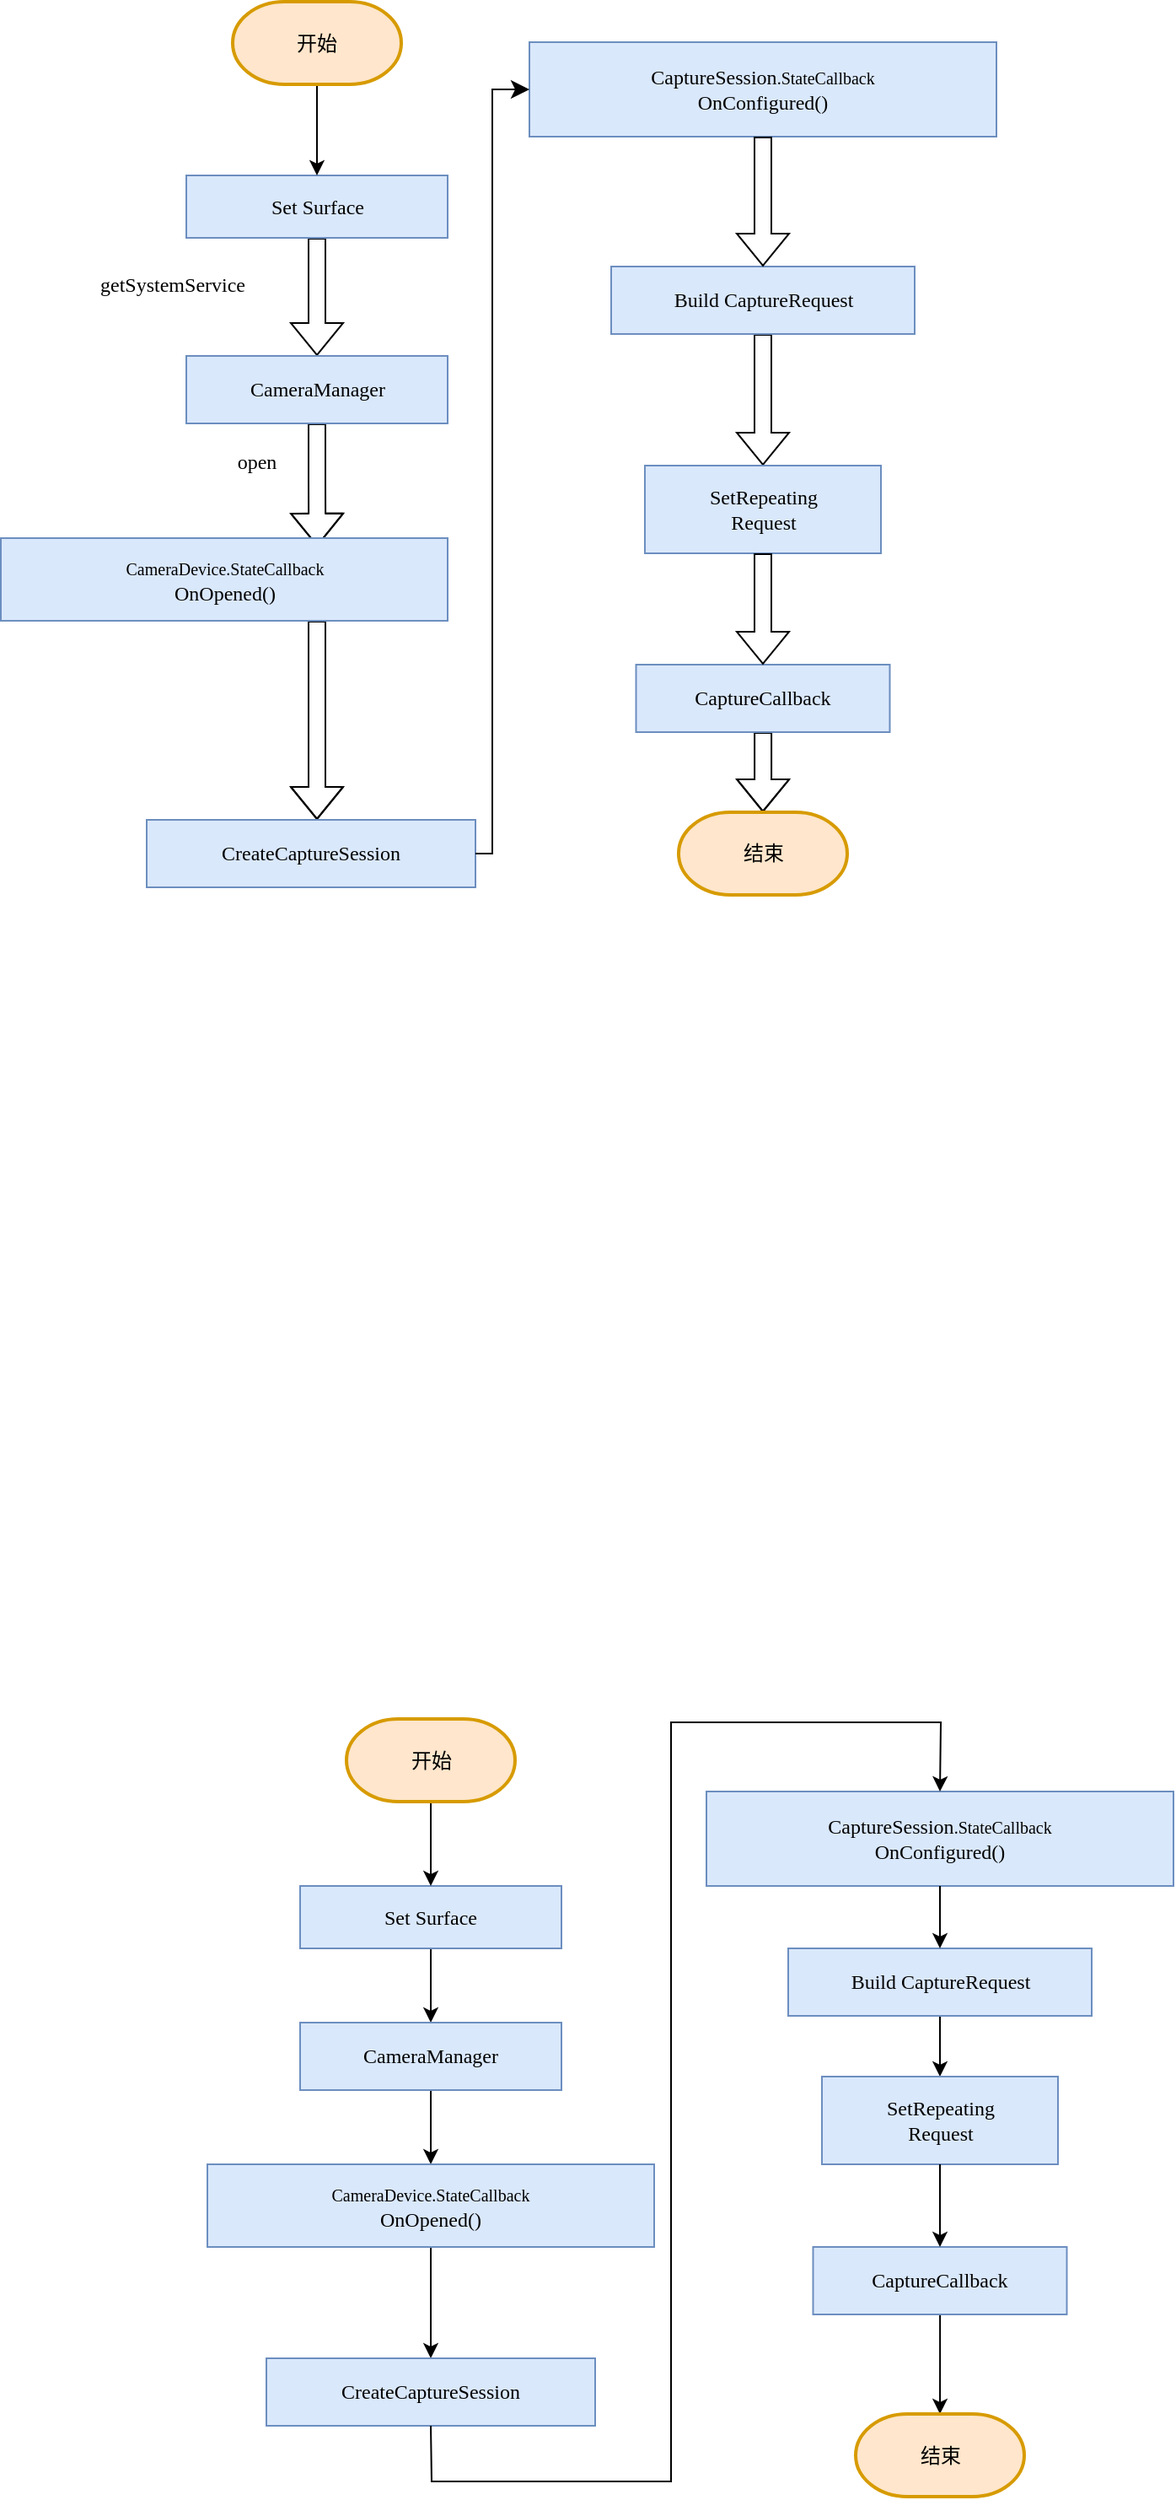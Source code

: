 <mxfile version="21.3.4" type="github">
  <diagram name="第 1 页" id="6-GciFRwSKA-PsZMYHV3">
    <mxGraphModel dx="1311" dy="74" grid="0" gridSize="10" guides="1" tooltips="1" connect="1" arrows="1" fold="1" page="0" pageScale="1" pageWidth="827" pageHeight="1169" math="0" shadow="0">
      <root>
        <mxCell id="0" />
        <mxCell id="1" parent="0" />
        <mxCell id="O8v1P4nGRKo8pIatumZE-4" value="" style="edgeStyle=orthogonalEdgeStyle;rounded=0;orthogonalLoop=1;jettySize=auto;html=1;shape=flexArrow;fontFamily=Lucida Console;exitX=0.5;exitY=1;exitDx=0;exitDy=0;" parent="1" source="7dNYX3P94OAqA5TKhD5H-6" target="O8v1P4nGRKo8pIatumZE-3" edge="1">
          <mxGeometry relative="1" as="geometry">
            <mxPoint x="150" y="610" as="sourcePoint" />
          </mxGeometry>
        </mxCell>
        <mxCell id="O8v1P4nGRKo8pIatumZE-6" value="" style="edgeStyle=orthogonalEdgeStyle;rounded=0;orthogonalLoop=1;jettySize=auto;html=1;shape=flexArrow;fontFamily=Lucida Console;entryX=0.708;entryY=0.1;entryDx=0;entryDy=0;entryPerimeter=0;" parent="1" source="O8v1P4nGRKo8pIatumZE-3" target="O8v1P4nGRKo8pIatumZE-5" edge="1">
          <mxGeometry relative="1" as="geometry" />
        </mxCell>
        <mxCell id="O8v1P4nGRKo8pIatumZE-3" value="CameraManager" style="whiteSpace=wrap;html=1;fillColor=#dae8fc;strokeColor=#6c8ebf;fontFamily=Lucida Console;" parent="1" vertex="1">
          <mxGeometry x="72.5" y="690" width="155" height="40" as="geometry" />
        </mxCell>
        <mxCell id="O8v1P4nGRKo8pIatumZE-8" value="" style="edgeStyle=orthogonalEdgeStyle;rounded=0;orthogonalLoop=1;jettySize=auto;html=1;shape=flexArrow;fontFamily=Lucida Console;" parent="1" source="O8v1P4nGRKo8pIatumZE-5" target="O8v1P4nGRKo8pIatumZE-7" edge="1">
          <mxGeometry relative="1" as="geometry">
            <Array as="points">
              <mxPoint x="150" y="921" />
              <mxPoint x="150" y="921" />
            </Array>
          </mxGeometry>
        </mxCell>
        <mxCell id="O8v1P4nGRKo8pIatumZE-5" value="&lt;font size=&quot;1&quot;&gt;CameraDevice.StateCallback&lt;/font&gt;&lt;br&gt;OnOpened()" style="whiteSpace=wrap;html=1;fillColor=#dae8fc;strokeColor=#6c8ebf;fontFamily=Lucida Console;" parent="1" vertex="1">
          <mxGeometry x="-37.5" y="798" width="265" height="49" as="geometry" />
        </mxCell>
        <mxCell id="O8v1P4nGRKo8pIatumZE-7" value="CreateCaptureSession" style="whiteSpace=wrap;html=1;fillColor=#dae8fc;strokeColor=#6c8ebf;fontFamily=Lucida Console;" parent="1" vertex="1">
          <mxGeometry x="49" y="965" width="195" height="40" as="geometry" />
        </mxCell>
        <mxCell id="O8v1P4nGRKo8pIatumZE-14" value="" style="edgeStyle=orthogonalEdgeStyle;rounded=0;orthogonalLoop=1;jettySize=auto;html=1;shape=flexArrow;fontFamily=Lucida Console;entryX=0.5;entryY=0;entryDx=0;entryDy=0;" parent="1" source="O8v1P4nGRKo8pIatumZE-12" target="7dNYX3P94OAqA5TKhD5H-19" edge="1">
          <mxGeometry relative="1" as="geometry">
            <mxPoint x="427" y="740" as="targetPoint" />
          </mxGeometry>
        </mxCell>
        <mxCell id="O8v1P4nGRKo8pIatumZE-12" value="Build CaptureRequest" style="whiteSpace=wrap;html=1;fillColor=#dae8fc;strokeColor=#6c8ebf;fontFamily=Lucida Console;" parent="1" vertex="1">
          <mxGeometry x="324.5" y="637" width="180" height="40" as="geometry" />
        </mxCell>
        <mxCell id="O8v1P4nGRKo8pIatumZE-16" value="" style="edgeStyle=orthogonalEdgeStyle;rounded=0;orthogonalLoop=1;jettySize=auto;html=1;shape=flexArrow;fontFamily=Lucida Console;entryX=0.5;entryY=0;entryDx=0;entryDy=0;entryPerimeter=0;" parent="1" source="O8v1P4nGRKo8pIatumZE-13" target="c8_vemwP64aUmH5wBDxq-2" edge="1">
          <mxGeometry relative="1" as="geometry">
            <mxPoint x="414.5" y="960" as="targetPoint" />
          </mxGeometry>
        </mxCell>
        <mxCell id="O8v1P4nGRKo8pIatumZE-13" value="CaptureCallback" style="whiteSpace=wrap;html=1;fillColor=#dae8fc;strokeColor=#6c8ebf;fontFamily=Lucida Console;" parent="1" vertex="1">
          <mxGeometry x="339.25" y="873" width="150.5" height="40" as="geometry" />
        </mxCell>
        <mxCell id="O8v1P4nGRKo8pIatumZE-17" value="getSystemService" style="text;html=1;align=center;verticalAlign=middle;resizable=0;points=[];autosize=1;strokeColor=none;fillColor=none;fontFamily=Lucida Console;labelBorderColor=none;" parent="1" vertex="1">
          <mxGeometry x="-22" y="632" width="172" height="31" as="geometry" />
        </mxCell>
        <mxCell id="O8v1P4nGRKo8pIatumZE-18" value="open" style="text;html=1;align=center;verticalAlign=middle;resizable=0;points=[];autosize=1;strokeColor=none;fillColor=none;fontFamily=Lucida Console;labelBorderColor=none;" parent="1" vertex="1">
          <mxGeometry x="85" y="737" width="57" height="31" as="geometry" />
        </mxCell>
        <mxCell id="7dNYX3P94OAqA5TKhD5H-6" value="Set Surface" style="whiteSpace=wrap;html=1;fillColor=#dae8fc;strokeColor=#6c8ebf;fontFamily=Lucida Console;" parent="1" vertex="1">
          <mxGeometry x="72.5" y="583" width="155" height="37" as="geometry" />
        </mxCell>
        <mxCell id="7dNYX3P94OAqA5TKhD5H-9" value="" style="edgeStyle=orthogonalEdgeStyle;rounded=0;orthogonalLoop=1;jettySize=auto;html=1;fontFamily=Lucida Console;entryX=0.5;entryY=0;entryDx=0;entryDy=0;" parent="1" source="c8_vemwP64aUmH5wBDxq-1" target="7dNYX3P94OAqA5TKhD5H-6" edge="1">
          <mxGeometry relative="1" as="geometry">
            <mxPoint x="150" y="535" as="sourcePoint" />
            <mxPoint x="149" y="562" as="targetPoint" />
          </mxGeometry>
        </mxCell>
        <mxCell id="7dNYX3P94OAqA5TKhD5H-12" value="CaptureSession&lt;font size=&quot;1&quot;&gt;.StateCallback&lt;/font&gt;&lt;br&gt;OnConfigured()" style="whiteSpace=wrap;html=1;fillColor=#dae8fc;strokeColor=#6c8ebf;fontFamily=Lucida Console;" parent="1" vertex="1">
          <mxGeometry x="276" y="504" width="277" height="56" as="geometry" />
        </mxCell>
        <mxCell id="7dNYX3P94OAqA5TKhD5H-17" value="" style="edgeStyle=elbowEdgeStyle;elbow=horizontal;endArrow=classic;html=1;curved=0;rounded=0;endSize=8;startSize=8;exitX=1;exitY=0.5;exitDx=0;exitDy=0;entryX=0;entryY=0.5;entryDx=0;entryDy=0;" parent="1" source="O8v1P4nGRKo8pIatumZE-7" target="7dNYX3P94OAqA5TKhD5H-12" edge="1">
          <mxGeometry width="50" height="50" relative="1" as="geometry">
            <mxPoint x="268" y="720" as="sourcePoint" />
            <mxPoint x="313" y="500" as="targetPoint" />
            <Array as="points">
              <mxPoint x="254" y="759" />
            </Array>
          </mxGeometry>
        </mxCell>
        <mxCell id="7dNYX3P94OAqA5TKhD5H-18" value="" style="edgeStyle=orthogonalEdgeStyle;rounded=0;orthogonalLoop=1;jettySize=auto;html=1;shape=flexArrow;fontFamily=Lucida Console;exitX=0.5;exitY=1;exitDx=0;exitDy=0;entryX=0.5;entryY=0;entryDx=0;entryDy=0;" parent="1" source="7dNYX3P94OAqA5TKhD5H-12" target="O8v1P4nGRKo8pIatumZE-12" edge="1">
          <mxGeometry relative="1" as="geometry">
            <mxPoint x="466" y="579" as="sourcePoint" />
            <mxPoint x="466" y="629" as="targetPoint" />
          </mxGeometry>
        </mxCell>
        <mxCell id="7dNYX3P94OAqA5TKhD5H-19" value="SetRepeating&lt;br&gt;Request" style="whiteSpace=wrap;html=1;fillColor=#dae8fc;strokeColor=#6c8ebf;fontFamily=Lucida Console;" parent="1" vertex="1">
          <mxGeometry x="344.5" y="755" width="140" height="52" as="geometry" />
        </mxCell>
        <mxCell id="7dNYX3P94OAqA5TKhD5H-20" value="" style="edgeStyle=orthogonalEdgeStyle;rounded=0;orthogonalLoop=1;jettySize=auto;html=1;shape=flexArrow;fontFamily=Lucida Console;exitX=0.5;exitY=1;exitDx=0;exitDy=0;entryX=0.5;entryY=0;entryDx=0;entryDy=0;" parent="1" source="7dNYX3P94OAqA5TKhD5H-19" target="O8v1P4nGRKo8pIatumZE-13" edge="1">
          <mxGeometry relative="1" as="geometry">
            <mxPoint x="426" y="827" as="sourcePoint" />
            <mxPoint x="426" y="872" as="targetPoint" />
          </mxGeometry>
        </mxCell>
        <mxCell id="c8_vemwP64aUmH5wBDxq-1" value="开始" style="strokeWidth=2;html=1;shape=mxgraph.flowchart.terminator;whiteSpace=wrap;fillColor=#ffe6cc;strokeColor=#d79b00;" vertex="1" parent="1">
          <mxGeometry x="100" y="480" width="100" height="49" as="geometry" />
        </mxCell>
        <mxCell id="c8_vemwP64aUmH5wBDxq-2" value="结束" style="strokeWidth=2;html=1;shape=mxgraph.flowchart.terminator;whiteSpace=wrap;fillColor=#ffe6cc;strokeColor=#d79b00;" vertex="1" parent="1">
          <mxGeometry x="364.5" y="960.5" width="100" height="49" as="geometry" />
        </mxCell>
        <mxCell id="c8_vemwP64aUmH5wBDxq-24" value="" style="edgeStyle=orthogonalEdgeStyle;rounded=0;orthogonalLoop=1;jettySize=auto;html=1;fontFamily=Lucida Console;exitX=0.5;exitY=1;exitDx=0;exitDy=0;" edge="1" parent="1" source="c8_vemwP64aUmH5wBDxq-36" target="c8_vemwP64aUmH5wBDxq-26">
          <mxGeometry relative="1" as="geometry">
            <mxPoint x="217.5" y="1614" as="sourcePoint" />
          </mxGeometry>
        </mxCell>
        <mxCell id="c8_vemwP64aUmH5wBDxq-25" value="" style="edgeStyle=orthogonalEdgeStyle;rounded=0;orthogonalLoop=1;jettySize=auto;html=1;fontFamily=Lucida Console;entryX=0.5;entryY=0;entryDx=0;entryDy=0;" edge="1" parent="1" source="c8_vemwP64aUmH5wBDxq-26" target="c8_vemwP64aUmH5wBDxq-28">
          <mxGeometry relative="1" as="geometry" />
        </mxCell>
        <mxCell id="c8_vemwP64aUmH5wBDxq-26" value="CameraManager" style="whiteSpace=wrap;html=1;fillColor=#dae8fc;strokeColor=#6c8ebf;fontFamily=Lucida Console;" vertex="1" parent="1">
          <mxGeometry x="140" y="1678" width="155" height="40" as="geometry" />
        </mxCell>
        <mxCell id="c8_vemwP64aUmH5wBDxq-45" value="" style="edgeStyle=orthogonalEdgeStyle;rounded=0;orthogonalLoop=1;jettySize=auto;html=1;" edge="1" parent="1" source="c8_vemwP64aUmH5wBDxq-28" target="c8_vemwP64aUmH5wBDxq-29">
          <mxGeometry relative="1" as="geometry" />
        </mxCell>
        <mxCell id="c8_vemwP64aUmH5wBDxq-28" value="&lt;font size=&quot;1&quot;&gt;CameraDevice.StateCallback&lt;/font&gt;&lt;br&gt;OnOpened()" style="whiteSpace=wrap;html=1;fillColor=#dae8fc;strokeColor=#6c8ebf;fontFamily=Lucida Console;" vertex="1" parent="1">
          <mxGeometry x="85" y="1762" width="265" height="49" as="geometry" />
        </mxCell>
        <mxCell id="c8_vemwP64aUmH5wBDxq-29" value="CreateCaptureSession" style="whiteSpace=wrap;html=1;fillColor=#dae8fc;strokeColor=#6c8ebf;fontFamily=Lucida Console;" vertex="1" parent="1">
          <mxGeometry x="120" y="1877" width="195" height="40" as="geometry" />
        </mxCell>
        <mxCell id="c8_vemwP64aUmH5wBDxq-30" value="" style="edgeStyle=orthogonalEdgeStyle;rounded=0;orthogonalLoop=1;jettySize=auto;html=1;fontFamily=Lucida Console;entryX=0.5;entryY=0;entryDx=0;entryDy=0;" edge="1" parent="1" source="c8_vemwP64aUmH5wBDxq-31" target="c8_vemwP64aUmH5wBDxq-41">
          <mxGeometry relative="1" as="geometry">
            <mxPoint x="514.5" y="1744" as="targetPoint" />
          </mxGeometry>
        </mxCell>
        <mxCell id="c8_vemwP64aUmH5wBDxq-31" value="Build CaptureRequest" style="whiteSpace=wrap;html=1;fillColor=#dae8fc;strokeColor=#6c8ebf;fontFamily=Lucida Console;" vertex="1" parent="1">
          <mxGeometry x="429.5" y="1634" width="180" height="40" as="geometry" />
        </mxCell>
        <mxCell id="c8_vemwP64aUmH5wBDxq-32" value="" style="edgeStyle=orthogonalEdgeStyle;rounded=0;orthogonalLoop=1;jettySize=auto;html=1;fontFamily=Lucida Console;entryX=0.5;entryY=0;entryDx=0;entryDy=0;entryPerimeter=0;" edge="1" parent="1" source="c8_vemwP64aUmH5wBDxq-33" target="c8_vemwP64aUmH5wBDxq-44">
          <mxGeometry relative="1" as="geometry">
            <mxPoint x="502" y="1964" as="targetPoint" />
          </mxGeometry>
        </mxCell>
        <mxCell id="c8_vemwP64aUmH5wBDxq-33" value="CaptureCallback" style="whiteSpace=wrap;html=1;fillColor=#dae8fc;strokeColor=#6c8ebf;fontFamily=Lucida Console;" vertex="1" parent="1">
          <mxGeometry x="444.25" y="1811" width="150.5" height="40" as="geometry" />
        </mxCell>
        <mxCell id="c8_vemwP64aUmH5wBDxq-36" value="Set Surface" style="whiteSpace=wrap;html=1;fillColor=#dae8fc;strokeColor=#6c8ebf;fontFamily=Lucida Console;" vertex="1" parent="1">
          <mxGeometry x="140" y="1597" width="155" height="37" as="geometry" />
        </mxCell>
        <mxCell id="c8_vemwP64aUmH5wBDxq-37" value="" style="edgeStyle=orthogonalEdgeStyle;rounded=0;orthogonalLoop=1;jettySize=auto;html=1;fontFamily=Lucida Console;entryX=0.5;entryY=0;entryDx=0;entryDy=0;" edge="1" parent="1" source="c8_vemwP64aUmH5wBDxq-43" target="c8_vemwP64aUmH5wBDxq-36">
          <mxGeometry relative="1" as="geometry">
            <mxPoint x="217.5" y="1539" as="sourcePoint" />
            <mxPoint x="216.5" y="1566" as="targetPoint" />
          </mxGeometry>
        </mxCell>
        <mxCell id="c8_vemwP64aUmH5wBDxq-38" value="CaptureSession&lt;font size=&quot;1&quot;&gt;.StateCallback&lt;/font&gt;&lt;br&gt;OnConfigured()" style="whiteSpace=wrap;html=1;fillColor=#dae8fc;strokeColor=#6c8ebf;fontFamily=Lucida Console;" vertex="1" parent="1">
          <mxGeometry x="381" y="1541" width="277" height="56" as="geometry" />
        </mxCell>
        <mxCell id="c8_vemwP64aUmH5wBDxq-40" value="" style="edgeStyle=orthogonalEdgeStyle;rounded=0;orthogonalLoop=1;jettySize=auto;html=1;fontFamily=Lucida Console;exitX=0.5;exitY=1;exitDx=0;exitDy=0;entryX=0.5;entryY=0;entryDx=0;entryDy=0;" edge="1" parent="1" source="c8_vemwP64aUmH5wBDxq-38" target="c8_vemwP64aUmH5wBDxq-31">
          <mxGeometry relative="1" as="geometry">
            <mxPoint x="553.5" y="1583" as="sourcePoint" />
            <mxPoint x="553.5" y="1633" as="targetPoint" />
          </mxGeometry>
        </mxCell>
        <mxCell id="c8_vemwP64aUmH5wBDxq-41" value="SetRepeating&lt;br&gt;Request" style="whiteSpace=wrap;html=1;fillColor=#dae8fc;strokeColor=#6c8ebf;fontFamily=Lucida Console;" vertex="1" parent="1">
          <mxGeometry x="449.5" y="1710" width="140" height="52" as="geometry" />
        </mxCell>
        <mxCell id="c8_vemwP64aUmH5wBDxq-42" value="" style="edgeStyle=orthogonalEdgeStyle;rounded=0;orthogonalLoop=1;jettySize=auto;html=1;fontFamily=Lucida Console;exitX=0.5;exitY=1;exitDx=0;exitDy=0;entryX=0.5;entryY=0;entryDx=0;entryDy=0;" edge="1" parent="1" source="c8_vemwP64aUmH5wBDxq-41" target="c8_vemwP64aUmH5wBDxq-33">
          <mxGeometry relative="1" as="geometry">
            <mxPoint x="513.5" y="1831" as="sourcePoint" />
            <mxPoint x="513.5" y="1876" as="targetPoint" />
          </mxGeometry>
        </mxCell>
        <mxCell id="c8_vemwP64aUmH5wBDxq-43" value="开始" style="strokeWidth=2;html=1;shape=mxgraph.flowchart.terminator;whiteSpace=wrap;fillColor=#ffe6cc;strokeColor=#d79b00;" vertex="1" parent="1">
          <mxGeometry x="167.5" y="1498" width="100" height="49" as="geometry" />
        </mxCell>
        <mxCell id="c8_vemwP64aUmH5wBDxq-44" value="结束" style="strokeWidth=2;html=1;shape=mxgraph.flowchart.terminator;whiteSpace=wrap;fillColor=#ffe6cc;strokeColor=#d79b00;" vertex="1" parent="1">
          <mxGeometry x="469.5" y="1910" width="100" height="49" as="geometry" />
        </mxCell>
        <mxCell id="c8_vemwP64aUmH5wBDxq-46" value="" style="endArrow=classic;html=1;rounded=0;exitX=0.5;exitY=1;exitDx=0;exitDy=0;entryX=0.5;entryY=0;entryDx=0;entryDy=0;" edge="1" parent="1" source="c8_vemwP64aUmH5wBDxq-29" target="c8_vemwP64aUmH5wBDxq-38">
          <mxGeometry width="50" height="50" relative="1" as="geometry">
            <mxPoint x="295" y="2013" as="sourcePoint" />
            <mxPoint x="524" y="1480" as="targetPoint" />
            <Array as="points">
              <mxPoint x="218" y="1950" />
              <mxPoint x="360" y="1950" />
              <mxPoint x="360" y="1500" />
              <mxPoint x="520" y="1500" />
            </Array>
          </mxGeometry>
        </mxCell>
      </root>
    </mxGraphModel>
  </diagram>
</mxfile>
